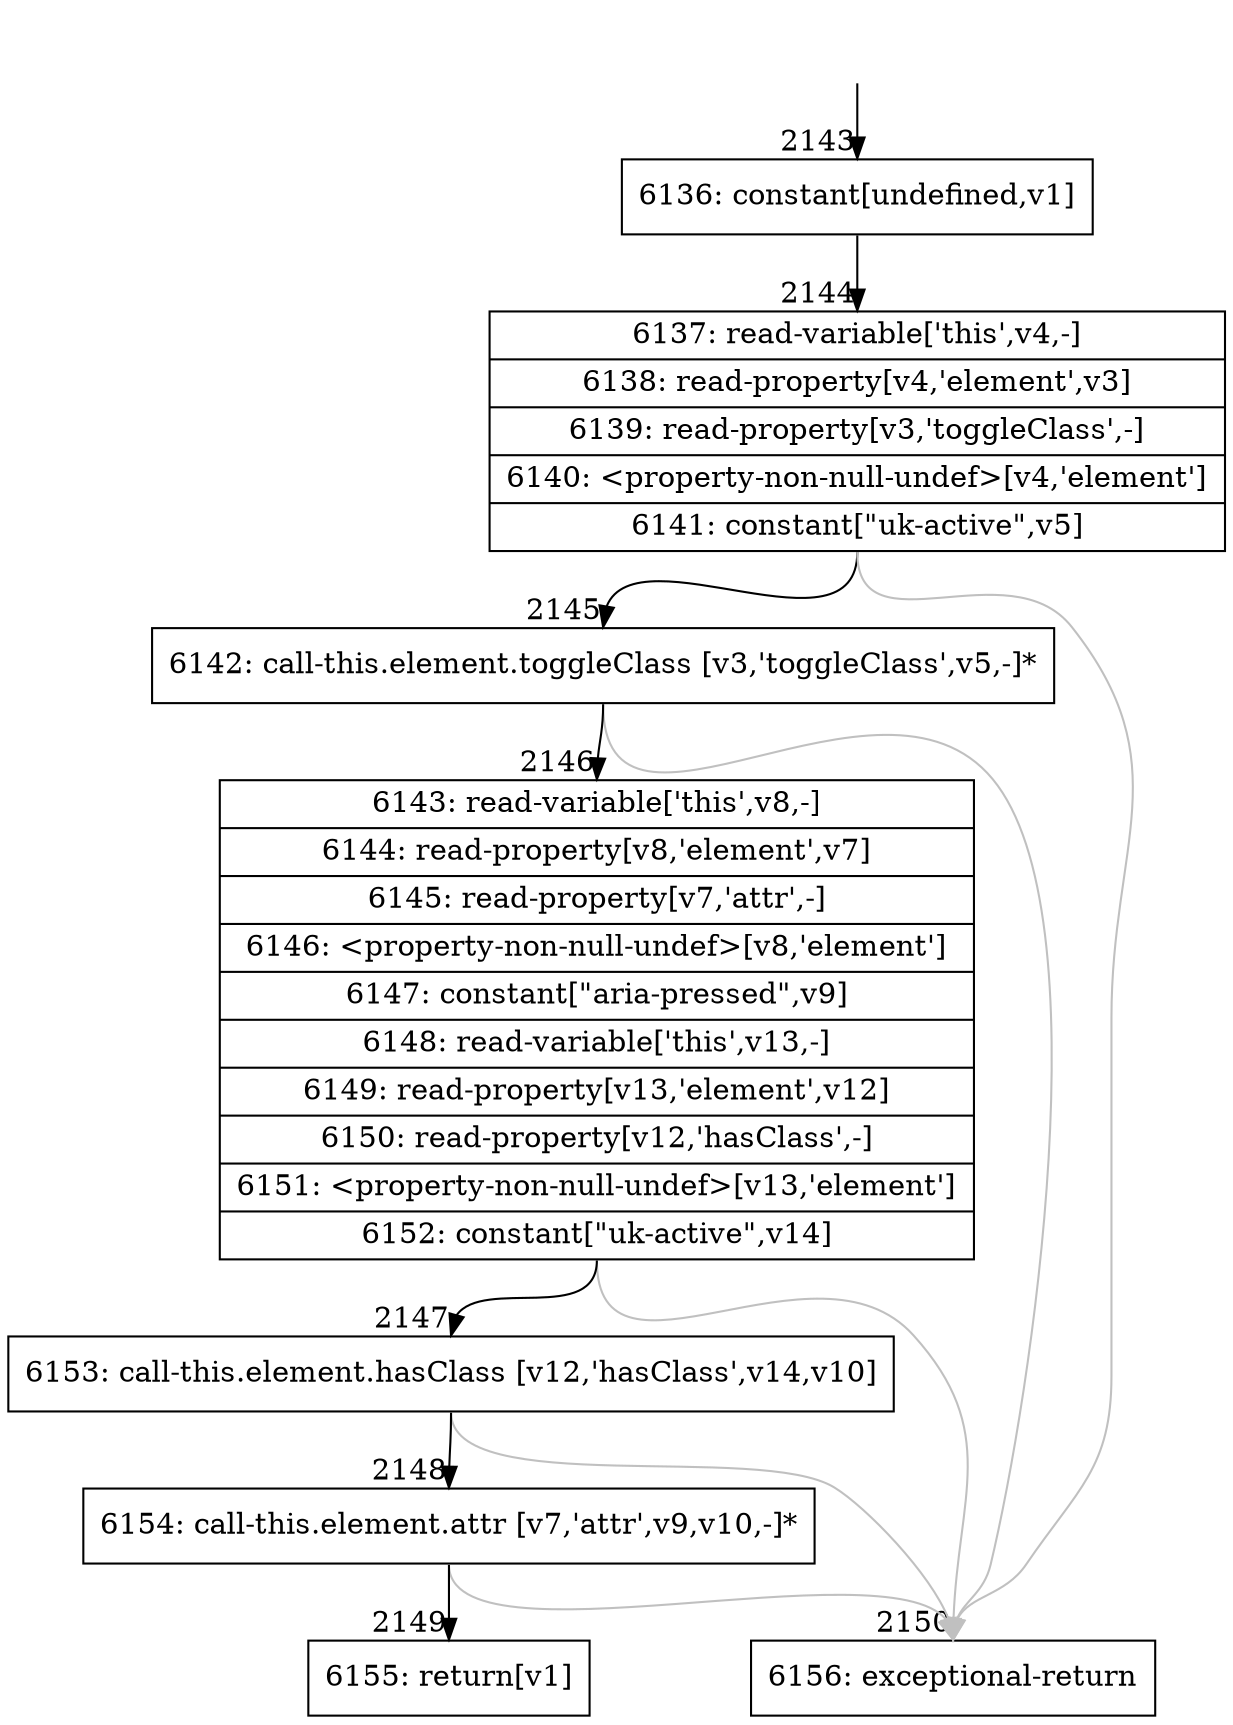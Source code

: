 digraph {
rankdir="TD"
BB_entry173[shape=none,label=""];
BB_entry173 -> BB2143 [tailport=s, headport=n, headlabel="    2143"]
BB2143 [shape=record label="{6136: constant[undefined,v1]}" ] 
BB2143 -> BB2144 [tailport=s, headport=n, headlabel="      2144"]
BB2144 [shape=record label="{6137: read-variable['this',v4,-]|6138: read-property[v4,'element',v3]|6139: read-property[v3,'toggleClass',-]|6140: \<property-non-null-undef\>[v4,'element']|6141: constant[\"uk-active\",v5]}" ] 
BB2144 -> BB2145 [tailport=s, headport=n, headlabel="      2145"]
BB2144 -> BB2150 [tailport=s, headport=n, color=gray, headlabel="      2150"]
BB2145 [shape=record label="{6142: call-this.element.toggleClass [v3,'toggleClass',v5,-]*}" ] 
BB2145 -> BB2146 [tailport=s, headport=n, headlabel="      2146"]
BB2145 -> BB2150 [tailport=s, headport=n, color=gray]
BB2146 [shape=record label="{6143: read-variable['this',v8,-]|6144: read-property[v8,'element',v7]|6145: read-property[v7,'attr',-]|6146: \<property-non-null-undef\>[v8,'element']|6147: constant[\"aria-pressed\",v9]|6148: read-variable['this',v13,-]|6149: read-property[v13,'element',v12]|6150: read-property[v12,'hasClass',-]|6151: \<property-non-null-undef\>[v13,'element']|6152: constant[\"uk-active\",v14]}" ] 
BB2146 -> BB2147 [tailport=s, headport=n, headlabel="      2147"]
BB2146 -> BB2150 [tailport=s, headport=n, color=gray]
BB2147 [shape=record label="{6153: call-this.element.hasClass [v12,'hasClass',v14,v10]}" ] 
BB2147 -> BB2148 [tailport=s, headport=n, headlabel="      2148"]
BB2147 -> BB2150 [tailport=s, headport=n, color=gray]
BB2148 [shape=record label="{6154: call-this.element.attr [v7,'attr',v9,v10,-]*}" ] 
BB2148 -> BB2149 [tailport=s, headport=n, headlabel="      2149"]
BB2148 -> BB2150 [tailport=s, headport=n, color=gray]
BB2149 [shape=record label="{6155: return[v1]}" ] 
BB2150 [shape=record label="{6156: exceptional-return}" ] 
//#$~ 1650
}
